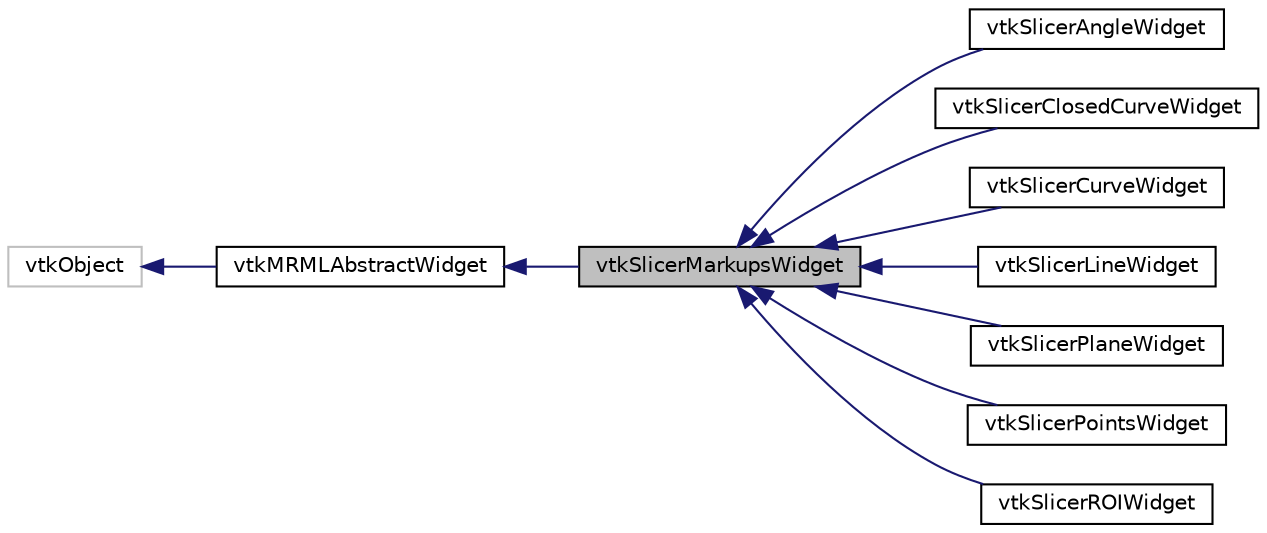 digraph "vtkSlicerMarkupsWidget"
{
  bgcolor="transparent";
  edge [fontname="Helvetica",fontsize="10",labelfontname="Helvetica",labelfontsize="10"];
  node [fontname="Helvetica",fontsize="10",shape=record];
  rankdir="LR";
  Node0 [label="vtkSlicerMarkupsWidget",height=0.2,width=0.4,color="black", fillcolor="grey75", style="filled", fontcolor="black"];
  Node1 -> Node0 [dir="back",color="midnightblue",fontsize="10",style="solid",fontname="Helvetica"];
  Node1 [label="vtkMRMLAbstractWidget",height=0.2,width=0.4,color="black",URL="$classvtkMRMLAbstractWidget.html",tooltip="Process interaction events to update state of MRML widget nodes. "];
  Node2 -> Node1 [dir="back",color="midnightblue",fontsize="10",style="solid",fontname="Helvetica"];
  Node2 [label="vtkObject",height=0.2,width=0.4,color="grey75"];
  Node0 -> Node3 [dir="back",color="midnightblue",fontsize="10",style="solid",fontname="Helvetica"];
  Node3 [label="vtkSlicerAngleWidget",height=0.2,width=0.4,color="black",URL="$classvtkSlicerAngleWidget.html",tooltip="create an angle with a set of 3 points "];
  Node0 -> Node4 [dir="back",color="midnightblue",fontsize="10",style="solid",fontname="Helvetica"];
  Node4 [label="vtkSlicerClosedCurveWidget",height=0.2,width=0.4,color="black",URL="$classvtkSlicerClosedCurveWidget.html",tooltip="create a curve with a set of N points "];
  Node0 -> Node5 [dir="back",color="midnightblue",fontsize="10",style="solid",fontname="Helvetica"];
  Node5 [label="vtkSlicerCurveWidget",height=0.2,width=0.4,color="black",URL="$classvtkSlicerCurveWidget.html",tooltip="create a curve with a set of N points "];
  Node0 -> Node6 [dir="back",color="midnightblue",fontsize="10",style="solid",fontname="Helvetica"];
  Node6 [label="vtkSlicerLineWidget",height=0.2,width=0.4,color="black",URL="$classvtkSlicerLineWidget.html",tooltip="create a line with a set of 2 points "];
  Node0 -> Node7 [dir="back",color="midnightblue",fontsize="10",style="solid",fontname="Helvetica"];
  Node7 [label="vtkSlicerPlaneWidget",height=0.2,width=0.4,color="black",URL="$classvtkSlicerPlaneWidget.html",tooltip="create a plane with a set of 3 points "];
  Node0 -> Node8 [dir="back",color="midnightblue",fontsize="10",style="solid",fontname="Helvetica"];
  Node8 [label="vtkSlicerPointsWidget",height=0.2,width=0.4,color="black",URL="$classvtkSlicerPointsWidget.html",tooltip="Widget to display a set of interactive points. "];
  Node0 -> Node9 [dir="back",color="midnightblue",fontsize="10",style="solid",fontname="Helvetica"];
  Node9 [label="vtkSlicerROIWidget",height=0.2,width=0.4,color="black",URL="$classvtkSlicerROIWidget.html",tooltip="Create an ROI representation. "];
}
